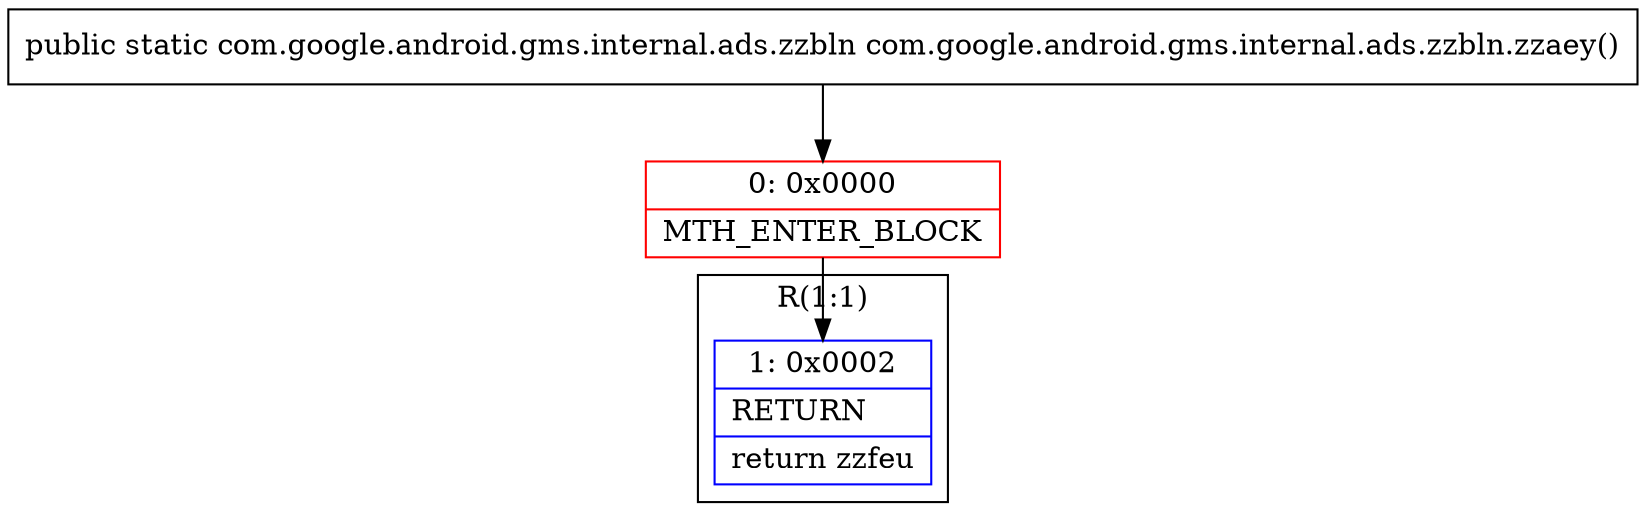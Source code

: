 digraph "CFG forcom.google.android.gms.internal.ads.zzbln.zzaey()Lcom\/google\/android\/gms\/internal\/ads\/zzbln;" {
subgraph cluster_Region_745760726 {
label = "R(1:1)";
node [shape=record,color=blue];
Node_1 [shape=record,label="{1\:\ 0x0002|RETURN\l|return zzfeu\l}"];
}
Node_0 [shape=record,color=red,label="{0\:\ 0x0000|MTH_ENTER_BLOCK\l}"];
MethodNode[shape=record,label="{public static com.google.android.gms.internal.ads.zzbln com.google.android.gms.internal.ads.zzbln.zzaey() }"];
MethodNode -> Node_0;
Node_0 -> Node_1;
}

